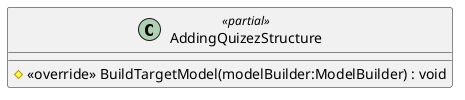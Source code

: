 @startuml
class AddingQuizezStructure <<partial>> {
    # <<override>> BuildTargetModel(modelBuilder:ModelBuilder) : void
}
@enduml
